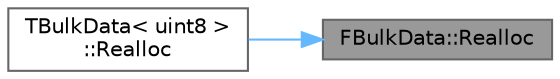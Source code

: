 digraph "FBulkData::Realloc"
{
 // INTERACTIVE_SVG=YES
 // LATEX_PDF_SIZE
  bgcolor="transparent";
  edge [fontname=Helvetica,fontsize=10,labelfontname=Helvetica,labelfontsize=10];
  node [fontname=Helvetica,fontsize=10,shape=box,height=0.2,width=0.4];
  rankdir="RL";
  Node1 [id="Node000001",label="FBulkData::Realloc",height=0.2,width=0.4,color="gray40", fillcolor="grey60", style="filled", fontcolor="black",tooltip="Change size of locked bulk data."];
  Node1 -> Node2 [id="edge1_Node000001_Node000002",dir="back",color="steelblue1",style="solid",tooltip=" "];
  Node2 [id="Node000002",label="TBulkData\< uint8 \>\l::Realloc",height=0.2,width=0.4,color="grey40", fillcolor="white", style="filled",URL="$df/da2/classTBulkData.html#a577da5299f7adb3d4c3a62065e5c282d",tooltip=" "];
}
